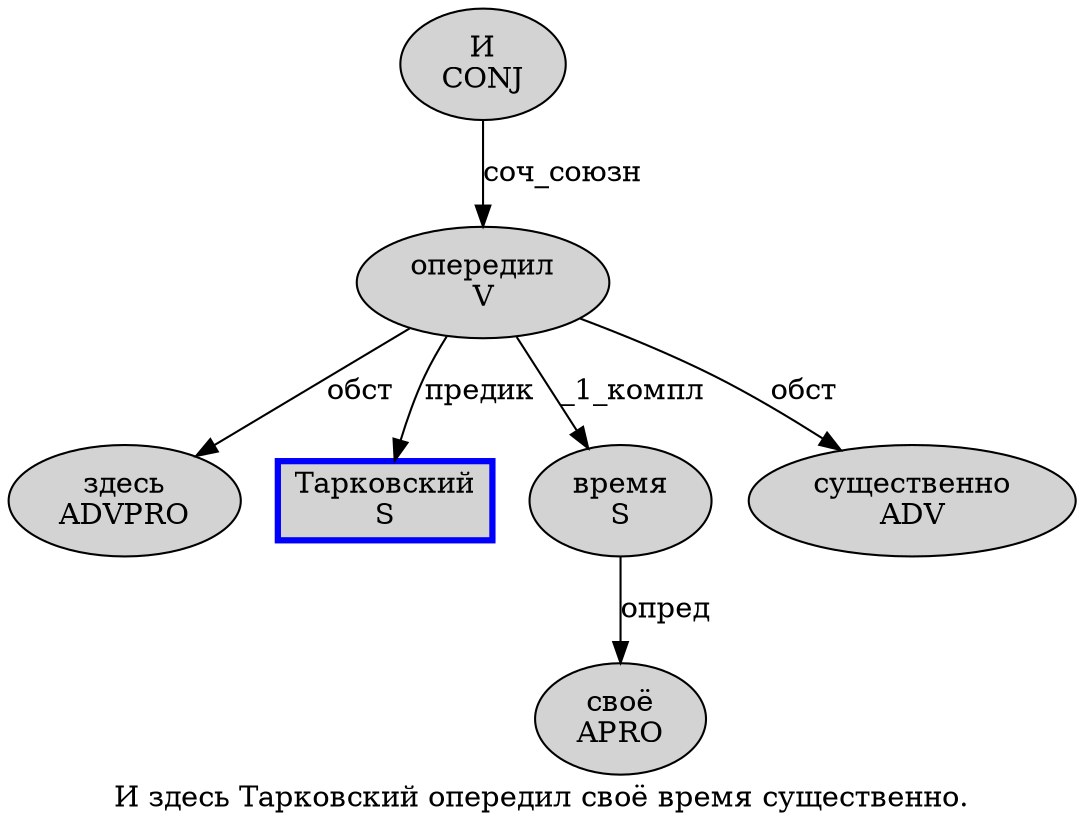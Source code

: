 digraph SENTENCE_2225 {
	graph [label="И здесь Тарковский опередил своё время существенно."]
	node [style=filled]
		0 [label="И
CONJ" color="" fillcolor=lightgray penwidth=1 shape=ellipse]
		1 [label="здесь
ADVPRO" color="" fillcolor=lightgray penwidth=1 shape=ellipse]
		2 [label="Тарковский
S" color=blue fillcolor=lightgray penwidth=3 shape=box]
		3 [label="опередил
V" color="" fillcolor=lightgray penwidth=1 shape=ellipse]
		4 [label="своё
APRO" color="" fillcolor=lightgray penwidth=1 shape=ellipse]
		5 [label="время
S" color="" fillcolor=lightgray penwidth=1 shape=ellipse]
		6 [label="существенно
ADV" color="" fillcolor=lightgray penwidth=1 shape=ellipse]
			5 -> 4 [label="опред"]
			0 -> 3 [label="соч_союзн"]
			3 -> 1 [label="обст"]
			3 -> 2 [label="предик"]
			3 -> 5 [label="_1_компл"]
			3 -> 6 [label="обст"]
}